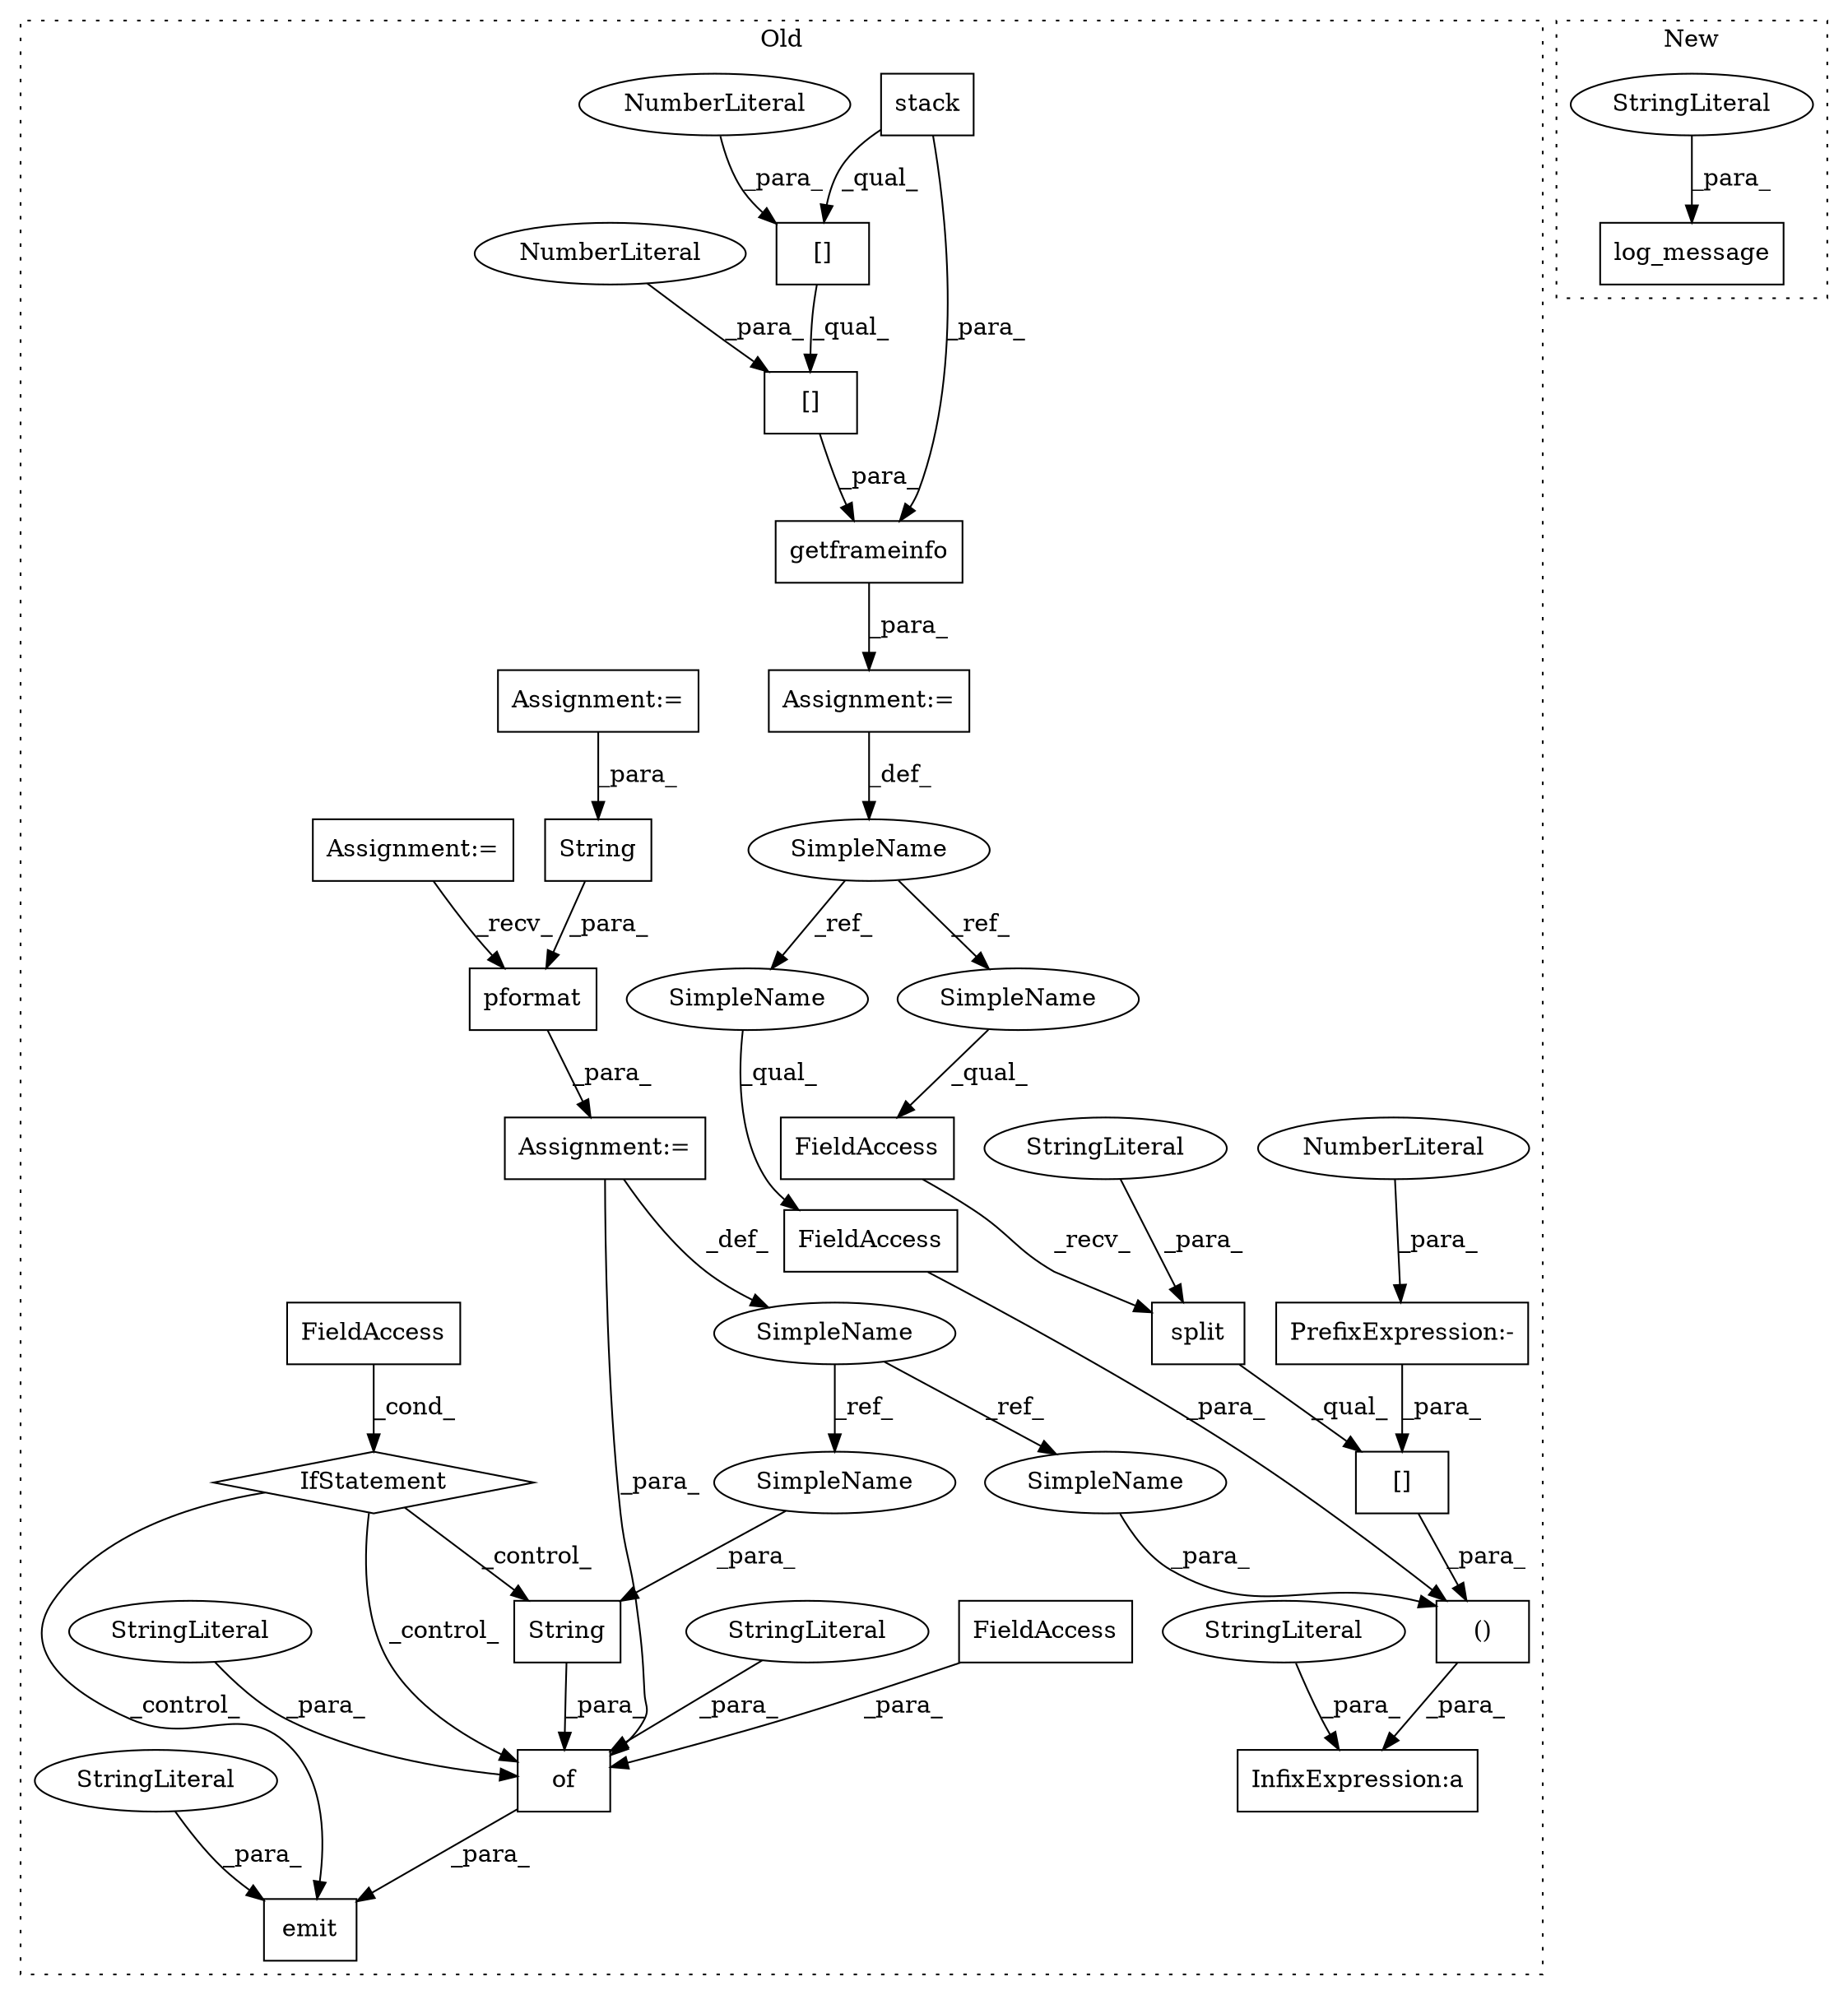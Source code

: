 digraph G {
subgraph cluster0 {
1 [label="pformat" a="32" s="2185,2208" l="8,1" shape="box"];
3 [label="InfixExpression:a" a="27" s="2378" l="8" shape="box"];
4 [label="()" a="106" s="2386" l="83" shape="box"];
5 [label="[]" a="2" s="2386,2422" l="34,1" shape="box"];
6 [label="stack" a="32" s="2235" l="7" shape="box"];
7 [label="[]" a="2" s="2235,2244" l="8,1" shape="box"];
8 [label="NumberLiteral" a="34" s="2243" l="1" shape="ellipse"];
9 [label="[]" a="2" s="2235,2247" l="11,1" shape="box"];
10 [label="NumberLiteral" a="34" s="2246" l="1" shape="ellipse"];
11 [label="getframeinfo" a="32" s="2222,2248" l="13,1" shape="box"];
12 [label="String" a="32" s="2193,2207" l="7,1" shape="box"];
13 [label="split" a="32" s="2402,2418" l="6,1" shape="box"];
14 [label="FieldAccess" a="22" s="2436" l="13" shape="box"];
15 [label="PrefixExpression:-" a="38" s="2420" l="1" shape="box"];
16 [label="NumberLiteral" a="34" s="2421" l="1" shape="ellipse"];
17 [label="SimpleName" a="42" s="2215" l="6" shape="ellipse"];
18 [label="FieldAccess" a="22" s="2386" l="15" shape="box"];
19 [label="Assignment:=" a="7" s="2157" l="7" shape="box"];
20 [label="StringLiteral" a="45" s="2408" l="10" shape="ellipse"];
21 [label="StringLiteral" a="45" s="2366" l="12" shape="ellipse"];
22 [label="Assignment:=" a="7" s="2221" l="1" shape="box"];
24 [label="Assignment:=" a="7" s="2100" l="6" shape="box"];
25 [label="Assignment:=" a="7" s="2177" l="1" shape="box"];
26 [label="SimpleName" a="42" s="2170" l="7" shape="ellipse"];
27 [label="String" a="32" s="2306,2320" l="7,1" shape="box"];
28 [label="FieldAccess" a="22" s="2259" l="4" shape="box"];
29 [label="of" a="32" s="2293,2331" l="3,1" shape="box"];
30 [label="FieldAccess" a="22" s="2329" l="2" shape="box"];
31 [label="IfStatement" a="25" s="2255,2263" l="4,2" shape="diamond"];
32 [label="emit" a="32" s="2277,2332" l="5,1" shape="box"];
33 [label="StringLiteral" a="45" s="2322" l="6" shape="ellipse"];
34 [label="StringLiteral" a="45" s="2296" l="9" shape="ellipse"];
35 [label="StringLiteral" a="45" s="2282" l="6" shape="ellipse"];
36 [label="SimpleName" a="42" s="2436" l="6" shape="ellipse"];
37 [label="SimpleName" a="42" s="2386" l="6" shape="ellipse"];
38 [label="SimpleName" a="42" s="2313" l="7" shape="ellipse"];
39 [label="SimpleName" a="42" s="2462" l="7" shape="ellipse"];
label = "Old";
style="dotted";
}
subgraph cluster1 {
2 [label="log_message" a="32" s="2283,2309" l="12,1" shape="box"];
23 [label="StringLiteral" a="45" s="2303" l="6" shape="ellipse"];
label = "New";
style="dotted";
}
1 -> 25 [label="_para_"];
4 -> 3 [label="_para_"];
5 -> 4 [label="_para_"];
6 -> 11 [label="_para_"];
6 -> 7 [label="_qual_"];
7 -> 9 [label="_qual_"];
8 -> 7 [label="_para_"];
9 -> 11 [label="_para_"];
10 -> 9 [label="_para_"];
11 -> 22 [label="_para_"];
12 -> 1 [label="_para_"];
13 -> 5 [label="_qual_"];
14 -> 4 [label="_para_"];
15 -> 5 [label="_para_"];
16 -> 15 [label="_para_"];
17 -> 36 [label="_ref_"];
17 -> 37 [label="_ref_"];
18 -> 13 [label="_recv_"];
19 -> 12 [label="_para_"];
20 -> 13 [label="_para_"];
21 -> 3 [label="_para_"];
22 -> 17 [label="_def_"];
23 -> 2 [label="_para_"];
24 -> 1 [label="_recv_"];
25 -> 26 [label="_def_"];
25 -> 29 [label="_para_"];
26 -> 38 [label="_ref_"];
26 -> 39 [label="_ref_"];
27 -> 29 [label="_para_"];
28 -> 31 [label="_cond_"];
29 -> 32 [label="_para_"];
30 -> 29 [label="_para_"];
31 -> 27 [label="_control_"];
31 -> 32 [label="_control_"];
31 -> 29 [label="_control_"];
33 -> 29 [label="_para_"];
34 -> 29 [label="_para_"];
35 -> 32 [label="_para_"];
36 -> 14 [label="_qual_"];
37 -> 18 [label="_qual_"];
38 -> 27 [label="_para_"];
39 -> 4 [label="_para_"];
}